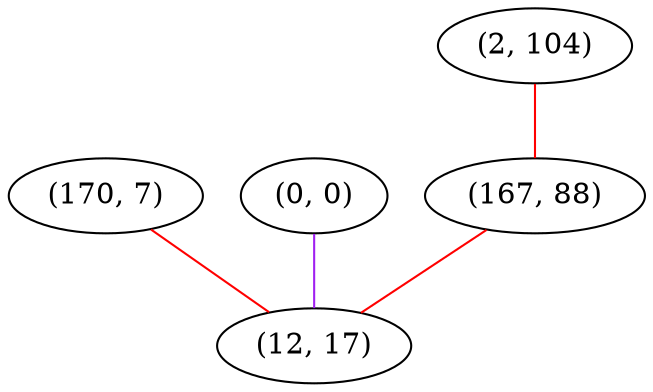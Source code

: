 graph "" {
"(170, 7)";
"(2, 104)";
"(0, 0)";
"(167, 88)";
"(12, 17)";
"(170, 7)" -- "(12, 17)"  [color=red, key=0, weight=1];
"(2, 104)" -- "(167, 88)"  [color=red, key=0, weight=1];
"(0, 0)" -- "(12, 17)"  [color=purple, key=0, weight=4];
"(167, 88)" -- "(12, 17)"  [color=red, key=0, weight=1];
}
